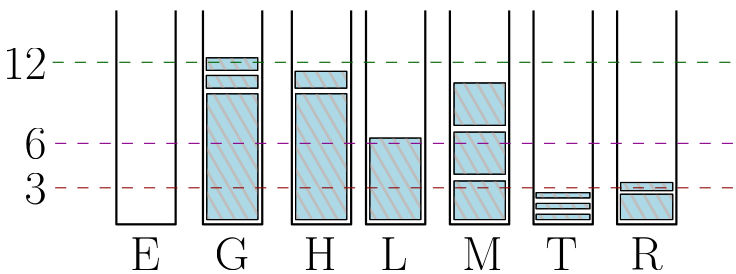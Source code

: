 <?xml version="1.0"?>
<!DOCTYPE ipe SYSTEM "ipe.dtd">
<ipe version="70107" creator="Ipe 7.1.10">
<info created="D:20140623024308" modified="D:20160726054054"/>
<ipestyle name="basic">
<symbol name="arrow/arc(spx)">
<path stroke="sym-stroke" fill="sym-stroke" pen="sym-pen">
0 0 m
-1 0.333 l
-1 -0.333 l
h
</path>
</symbol>
<symbol name="arrow/farc(spx)">
<path stroke="sym-stroke" fill="white" pen="sym-pen">
0 0 m
-1 0.333 l
-1 -0.333 l
h
</path>
</symbol>
<symbol name="mark/circle(sx)" transformations="translations">
<path fill="sym-stroke">
0.6 0 0 0.6 0 0 e
0.4 0 0 0.4 0 0 e
</path>
</symbol>
<symbol name="mark/disk(sx)" transformations="translations">
<path fill="sym-stroke">
0.6 0 0 0.6 0 0 e
</path>
</symbol>
<symbol name="mark/fdisk(sfx)" transformations="translations">
<group>
<path fill="sym-fill">
0.5 0 0 0.5 0 0 e
</path>
<path fill="sym-stroke" fillrule="eofill">
0.6 0 0 0.6 0 0 e
0.4 0 0 0.4 0 0 e
</path>
</group>
</symbol>
<symbol name="mark/box(sx)" transformations="translations">
<path fill="sym-stroke" fillrule="eofill">
-0.6 -0.6 m
0.6 -0.6 l
0.6 0.6 l
-0.6 0.6 l
h
-0.4 -0.4 m
0.4 -0.4 l
0.4 0.4 l
-0.4 0.4 l
h
</path>
</symbol>
<symbol name="mark/square(sx)" transformations="translations">
<path fill="sym-stroke">
-0.6 -0.6 m
0.6 -0.6 l
0.6 0.6 l
-0.6 0.6 l
h
</path>
</symbol>
<symbol name="mark/fsquare(sfx)" transformations="translations">
<group>
<path fill="sym-fill">
-0.5 -0.5 m
0.5 -0.5 l
0.5 0.5 l
-0.5 0.5 l
h
</path>
<path fill="sym-stroke" fillrule="eofill">
-0.6 -0.6 m
0.6 -0.6 l
0.6 0.6 l
-0.6 0.6 l
h
-0.4 -0.4 m
0.4 -0.4 l
0.4 0.4 l
-0.4 0.4 l
h
</path>
</group>
</symbol>
<symbol name="mark/cross(sx)" transformations="translations">
<group>
<path fill="sym-stroke">
-0.43 -0.57 m
0.57 0.43 l
0.43 0.57 l
-0.57 -0.43 l
h
</path>
<path fill="sym-stroke">
-0.43 0.57 m
0.57 -0.43 l
0.43 -0.57 l
-0.57 0.43 l
h
</path>
</group>
</symbol>
<symbol name="arrow/fnormal(spx)">
<path stroke="sym-stroke" fill="white" pen="sym-pen">
0 0 m
-1 0.333 l
-1 -0.333 l
h
</path>
</symbol>
<symbol name="arrow/pointed(spx)">
<path stroke="sym-stroke" fill="sym-stroke" pen="sym-pen">
0 0 m
-1 0.333 l
-0.8 0 l
-1 -0.333 l
h
</path>
</symbol>
<symbol name="arrow/fpointed(spx)">
<path stroke="sym-stroke" fill="white" pen="sym-pen">
0 0 m
-1 0.333 l
-0.8 0 l
-1 -0.333 l
h
</path>
</symbol>
<symbol name="arrow/linear(spx)">
<path stroke="sym-stroke" pen="sym-pen">
-1 0.333 m
0 0 l
-1 -0.333 l
</path>
</symbol>
<symbol name="arrow/fdouble(spx)">
<path stroke="sym-stroke" fill="white" pen="sym-pen">
0 0 m
-1 0.333 l
-1 -0.333 l
h
-1 0 m
-2 0.333 l
-2 -0.333 l
h
</path>
</symbol>
<symbol name="arrow/double(spx)">
<path stroke="sym-stroke" fill="sym-stroke" pen="sym-pen">
0 0 m
-1 0.333 l
-1 -0.333 l
h
-1 0 m
-2 0.333 l
-2 -0.333 l
h
</path>
</symbol>
<pen name="heavier" value="0.8"/>
<pen name="fat" value="1.2"/>
<pen name="ultrafat" value="2"/>
<symbolsize name="large" value="5"/>
<symbolsize name="small" value="2"/>
<symbolsize name="tiny" value="1.1"/>
<arrowsize name="large" value="10"/>
<arrowsize name="small" value="5"/>
<arrowsize name="tiny" value="3"/>
<color name="red" value="1 0 0"/>
<color name="green" value="0 1 0"/>
<color name="blue" value="0 0 1"/>
<color name="yellow" value="1 1 0"/>
<color name="orange" value="1 0.647 0"/>
<color name="gold" value="1 0.843 0"/>
<color name="purple" value="0.627 0.125 0.941"/>
<color name="gray" value="0.745"/>
<color name="brown" value="0.647 0.165 0.165"/>
<color name="navy" value="0 0 0.502"/>
<color name="pink" value="1 0.753 0.796"/>
<color name="seagreen" value="0.18 0.545 0.341"/>
<color name="turquoise" value="0.251 0.878 0.816"/>
<color name="violet" value="0.933 0.51 0.933"/>
<color name="darkblue" value="0 0 0.545"/>
<color name="darkcyan" value="0 0.545 0.545"/>
<color name="darkgray" value="0.663"/>
<color name="darkgreen" value="0 0.392 0"/>
<color name="darkmagenta" value="0.545 0 0.545"/>
<color name="darkorange" value="1 0.549 0"/>
<color name="darkred" value="0.545 0 0"/>
<color name="lightblue" value="0.678 0.847 0.902"/>
<color name="lightcyan" value="0.878 1 1"/>
<color name="lightgray" value="0.827"/>
<color name="lightgreen" value="0.565 0.933 0.565"/>
<color name="lightyellow" value="1 1 0.878"/>
<dashstyle name="dashed" value="[4] 0"/>
<dashstyle name="dotted" value="[1 3] 0"/>
<dashstyle name="dash dotted" value="[4 2 1 2] 0"/>
<dashstyle name="dash dot dotted" value="[4 2 1 2 1 2] 0"/>
<textsize name="large" value="\large"/>
<textsize name="small" value="\small"/>
<textsize name="tiny" value="\tiny"/>
<textsize name="Large" value="\Large"/>
<textsize name="LARGE" value="\LARGE"/>
<textsize name="huge" value="\huge"/>
<textsize name="Huge" value="\Huge"/>
<textsize name="footnote" value="\footnotesize"/>
<textstyle name="center" begin="\begin{center}" end="\end{center}"/>
<textstyle name="itemize" begin="\begin{itemize}" end="\end{itemize}"/>
<textstyle name="item" begin="\begin{itemize}\item{}" end="\end{itemize}"/>
<gridsize name="4 pts" value="4"/>
<gridsize name="8 pts (~3 mm)" value="8"/>
<gridsize name="16 pts (~6 mm)" value="16"/>
<gridsize name="32 pts (~12 mm)" value="32"/>
<gridsize name="10 pts (~3.5 mm)" value="10"/>
<gridsize name="20 pts (~7 mm)" value="20"/>
<gridsize name="14 pts (~5 mm)" value="14"/>
<gridsize name="28 pts (~10 mm)" value="28"/>
<gridsize name="56 pts (~20 mm)" value="56"/>
<anglesize name="90 deg" value="90"/>
<anglesize name="60 deg" value="60"/>
<anglesize name="45 deg" value="45"/>
<anglesize name="30 deg" value="30"/>
<anglesize name="22.5 deg" value="22.5"/>
<tiling name="falling" angle="-60" step="4" width="1"/>
<tiling name="rising" angle="30" step="4" width="1"/>
</ipestyle>
<page>
<layer name="alpha"/>
<layer name="fonts"/>
<layer name="beta"/>
<layer name="gamma"/>
<layer name="delta"/>
<layer name="shades_of_gray"/>
<view layers="fonts beta gamma delta shades_of_gray" active="delta"/>
<path layer="shades_of_gray" matrix="0.333471 0 0 0.548246 90.6579 324.97" stroke="black" fill="white" pen="heavier">
64 720 m
64 576 l
128 576 l
128 720 l
h
</path>
<path layer="gamma" matrix="0.333471 0 0 0.548246 58.6579 324.97" stroke="black" fill="white" pen="heavier">
64 720 m
64 576 l
128 576 l
128 720 l
h
</path>
<path layer="delta" matrix="0.734565 0 0 1 56.966 0.147806" stroke="black" fill="lightblue">
33.2038 687.603 m
33.2038 642.294 l
58.2683 642.294 l
58.2683 687.603 l
h
</path>
<path matrix="0.739076 0 0 1.02811 56.3285 -19.2167" stroke="black" fill="lightblue">
33.6691 694.119 m
33.6691 689.585 l
58.8263 689.585 l
58.8263 694.119 l
h
</path>
<path matrix="0.734565 0 0 1 56.4939 6.59981" stroke="black" fill="lightblue">
33.6691 694.119 m
33.6691 689.585 l
58.8263 689.585 l
58.8263 694.119 l
h
</path>
<path layer="gamma" matrix="0.333471 0 0 0.548246 207.748 324.97" stroke="black" fill="white" pen="heavier">
64 720 m
64 576 l
128 576 l
128 720 l
h
</path>
<path matrix="0.333471 0 0 0.548246 27.483 324.97" stroke="black" fill="white" pen="heavier">
64 720 m
64 576 l
128 576 l
128 720 l
h
</path>
<text layer="fonts" matrix="0.734565 0 0 1 54.5925 -0.395355" transformations="translations" pos="40.2732 624.621" stroke="black" type="label" width="12.503" height="11.761" depth="0" valign="baseline" size="LARGE">G</text>
<path layer="alpha" stroke="black" fill="white">
23.6501 693.563 m
23.6501 693.563 l
23.6501 693.563 l
23.6501 693.563 l
h
</path>
<path layer="gamma" matrix="0.333471 0 0 0.548246 147.554 324.97" stroke="black" fill="white" pen="heavier">
64 720 m
64 576 l
128 576 l
128 720 l
h
</path>
<path matrix="0.734565 0 0 1 2.4939 -0.29283" stroke="black" fill="white" pen="heavier">
185.414 720 m
185.414 641.053 l
214.468 641.053 l
214.468 720 l
214.468 720 m
185.414 720 l
</path>
<path layer="delta" matrix="0.729569 0 0 6.47232 115.51 -3820.74" stroke="black" fill="lightblue">
33.6691 694.119 m
33.6691 689.585 l
58.8263 689.585 l
58.8263 694.119 l
h
</path>
<text layer="fonts" matrix="1 0 0 1 2.62791 -1.72541" transformations="translations" pos="13.1512 665.886" stroke="black" type="label" width="7.895" height="11.097" depth="0" valign="baseline" size="LARGE">6</text>
<text matrix="1 0 0 1 -6.45791 -6.36497" transformations="translations" pos="14.3913 699.475" stroke="black" type="label" width="15.791" height="11.097" depth="0" valign="baseline" size="LARGE">12</text>
<path layer="gamma" matrix="0.333471 0 0 0.548246 177.658 324.97" stroke="black" fill="white" pen="heavier">
64 720 m
64 576 l
128 576 l
128 720 l
h
</path>
<text layer="fonts" matrix="0.734565 0 0 1 143.692 -0.395355" transformations="translations" pos="40.2732 624.621" stroke="black" type="label" width="14.634" height="11.761" depth="0" valign="baseline" size="LARGE">M</text>
<text matrix="0.734565 0 0 1 114.192 -0.395355" transformations="translations" pos="40.2732 624.621" stroke="black" type="label" width="9.915" height="11.761" depth="0" valign="baseline" size="LARGE">L</text>
<text matrix="0.734565 0 0 1 173.692 -0.395355" transformations="translations" pos="40.2732 624.621" stroke="black" type="label" width="11.493" height="11.761" depth="0" valign="baseline" size="LARGE">T</text>
<path layer="beta" matrix="1.18458 0 0 0.518386 -5.08043 345.964" fill="white">
27.5239 724.086 m
27.5239 717.241 l
233.448 717.241 l
233.448 724.086 l
h
</path>
<text layer="fonts" matrix="0.734565 0 0 1 204.192 -0.395355" transformations="translations" pos="40.2732 624.621" stroke="black" type="label" width="11.714" height="11.761" depth="0" valign="baseline" size="LARGE">R</text>
<text matrix="0.734565 0 0 1 24.192 -0.395355" transformations="translations" pos="40.2732 624.621" stroke="black" type="label" width="10.815" height="11.761" depth="0" valign="baseline" size="LARGE">E</text>
<path layer="alpha" matrix="0.734565 0 0 1 160.766 -2.32714" stroke="black" fill="darkgray" tiling="falling">
442.541 645.955 m
442.541 644.054 l
468.868 644.054 l
468.868 645.955 l
h
</path>
<path matrix="0.748035 0 0 3.24516 461.026 -1592.69" stroke="black" fill="darkgray" tiling="falling">
33.6691 694.119 m
33.6691 689.585 l
58.8263 689.585 l
58.8263 694.119 l
h
</path>
<path matrix="0.734565 0 0 1 190.766 -2.32714" stroke="black" fill="darkgray" tiling="falling">
442.541 645.955 m
442.541 644.054 l
468.868 644.054 l
468.868 645.955 l
h
</path>
<path matrix="0.734565 0 0 1 190.766 0.63908" stroke="black" fill="darkgray" tiling="falling">
442.541 645.955 m
442.541 644.054 l
468.868 644.054 l
468.868 645.955 l
h
</path>
<path matrix="0.758488 0 0 3.51321 490.282 -1774.85" stroke="black" fill="darkgray" tiling="falling">
33.6691 694.119 m
33.6691 689.585 l
58.8263 689.585 l
58.8263 694.119 l
h
</path>
<path matrix="0.734565 0 0 1 8.966 0.64268" stroke="black" fill="darkgray" tiling="falling">
33.2038 687.603 m
33.2038 642.294 l
58.2683 642.294 l
58.2683 687.603 l
h
</path>
<path matrix="0.722938 0 0 6.34625 41.9997 -3705.8" stroke="black" fill="darkgray" tiling="falling">
33.6691 694.119 m
33.6691 689.585 l
58.8263 689.585 l
58.8263 694.119 l
h
</path>
<path matrix="0.734565 0 0 1.17266 102.234 -111.555" stroke="black" fill="darkgray" tiling="falling">
33.2038 687.603 m
33.2038 642.294 l
58.2683 642.294 l
58.2683 687.603 l
h
</path>
<path matrix="0.734565 0 0 1 8.49391 6" stroke="black" fill="lightblue">
33.6691 694.119 m
33.6691 689.585 l
58.8263 689.585 l
58.8263 694.119 l
h
</path>
<path matrix="0.734565 0 0 1 8.49391 6" stroke="black" fill="darkgray" tiling="falling">
33.6691 694.119 m
33.6691 689.585 l
58.8263 689.585 l
58.8263 694.119 l
h
</path>
<path matrix="0.734565 0 0 1 8.49391 6" stroke="black" fill="darkgray" tiling="falling">
33.6691 694.119 m
33.6691 689.585 l
58.8263 689.585 l
58.8263 694.119 l
h
</path>
<path matrix="0.729569 0 0 2.52031 161.83 -1095.13" stroke="black" fill="darkgray" tiling="falling">
33.6691 694.119 m
33.6691 689.585 l
58.8263 689.585 l
58.8263 694.119 l
h
</path>
<path matrix="0.729393 0 0 2.74895 161.84 -1239.56" stroke="black" fill="darkgray" tiling="falling">
33.6691 694.119 m
33.6691 689.585 l
58.8263 689.585 l
58.8263 694.119 l
h
</path>
<path matrix="0.729549 0 0 2.76893 161.831 -1239.97" stroke="black" fill="darkgray" tiling="falling">
33.6691 694.119 m
33.6691 689.585 l
58.8263 689.585 l
58.8263 694.119 l
h
</path>
<path matrix="0.734565 0 0 1 8.49391 0" stroke="black" fill="darkgray" tiling="falling">
33.6691 694.119 m
33.6691 689.585 l
58.8263 689.585 l
58.8263 694.119 l
h
</path>
<path matrix="0.734565 0 0 1 101.738 6.34997" stroke="black" fill="darkgray" tiling="falling">
33.6691 694.119 m
33.6691 689.585 l
58.8263 689.585 l
58.8263 694.119 l
h
</path>
<path matrix="0.729569 0 0 5.83831 131.757 -3383.55" stroke="black" fill="darkgray" tiling="falling">
33.6691 694.119 m
33.6691 689.585 l
58.8263 689.585 l
58.8263 694.119 l
h
</path>
<path matrix="0.729569 0 0 3.6174 71.83 -1808.43" stroke="black" fill="darkgray" tiling="falling">
33.6691 694.119 m
33.6691 689.585 l
58.8263 689.585 l
58.8263 694.119 l
h
</path>
<path matrix="0.736776 0 0 3.11299 221.77 -1504.84" stroke="black" fill="darkgray" tiling="falling">
33.6691 694.119 m
33.6691 689.585 l
58.8263 689.585 l
58.8263 694.119 l
h
</path>
<path matrix="0.734565 0 0 1 221.9 -32.7301" stroke="black" fill="darkgray" tiling="falling">
33.6691 694.119 m
33.6691 689.585 l
58.8263 689.585 l
58.8263 694.119 l
h
</path>
<path matrix="0.737136 0 0 4.89435 311.363 -2733.48" stroke="black" fill="darkgray" tiling="falling">
33.6691 694.119 m
33.6691 689.585 l
58.8263 689.585 l
58.8263 694.119 l
h
</path>
<path matrix="0.734565 0 0 1 70.5801 17.8527" stroke="black" fill="darkgray" tiling="falling">
442.541 645.955 m
442.541 644.054 l
468.868 644.054 l
468.868 645.955 l
h
</path>
<path matrix="0.734565 0 0 1 70.5801 14.3426" stroke="black" fill="darkgray" tiling="falling">
442.541 645.955 m
442.541 644.054 l
468.868 644.054 l
468.868 645.955 l
h
</path>
<path matrix="0.734565 0 0 1 70.5801 11.1247" stroke="black" fill="darkgray" tiling="falling">
442.541 645.955 m
442.541 644.054 l
468.868 644.054 l
468.868 645.955 l
h
</path>
<path matrix="0.734565 0 0 1 70.5801 7.76019" stroke="black" fill="darkgray" tiling="falling">
442.541 645.955 m
442.541 644.054 l
468.868 644.054 l
468.868 645.955 l
h
</path>
<path matrix="0.734565 0 0 1 70.5801 4.54192" stroke="black" fill="darkgray" tiling="falling">
442.541 645.955 m
442.541 644.054 l
468.868 644.054 l
468.868 645.955 l
h
</path>
<path matrix="0.734565 0 0 1 70.5801 1.03135" stroke="black" fill="darkgray" tiling="falling">
442.541 645.955 m
442.541 644.054 l
468.868 644.054 l
468.868 645.955 l
h
</path>
<path matrix="0.734565 0 0 1 70.5801 -2.33227" stroke="black" fill="darkgray" tiling="falling">
442.541 645.955 m
442.541 644.054 l
468.868 644.054 l
468.868 645.955 l
h
</path>
<path matrix="0.734565 0 0 1 130.766 -2.32714" stroke="black" fill="darkgray" tiling="falling">
442.541 645.955 m
442.541 644.054 l
468.868 644.054 l
468.868 645.955 l
h
</path>
<path matrix="0.734565 0 0 1 130.766 0.63908" stroke="black" fill="darkgray" tiling="falling">
442.541 645.955 m
442.541 644.054 l
468.868 644.054 l
468.868 645.955 l
h
</path>
<path matrix="0.748235 0 0 3.52453 430.885 -1782.66" stroke="black" fill="darkgray" tiling="falling">
33.6691 694.119 m
33.6691 689.585 l
58.8263 689.585 l
58.8263 694.119 l
h
</path>
<path matrix="0.729569 0 0 2.52031 71.83 -1095.13" stroke="black" fill="darkgray" tiling="falling">
33.6691 694.119 m
33.6691 689.585 l
58.8263 689.585 l
58.8263 694.119 l
h
</path>
<path matrix="0.729569 0 0 3.13943 71.83 -1508.82" stroke="black" fill="darkgray" tiling="falling">
33.6691 694.119 m
33.6691 689.585 l
58.8263 689.585 l
58.8263 694.119 l
h
</path>
<path matrix="0.729569 0 0 5.83831 41.7569 -3383.55" stroke="black" fill="darkgray" tiling="falling">
33.6691 694.119 m
33.6691 689.585 l
58.8263 689.585 l
58.8263 694.119 l
h
</path>
<path matrix="0.734565 0 0 1 -109.128 4.78086" stroke="black" fill="darkgray" tiling="falling">
442.541 645.955 m
442.541 644.054 l
468.868 644.054 l
468.868 645.955 l
h
</path>
<path matrix="0.734565 0 0 1 -109.128 1.27029" stroke="black" fill="darkgray" tiling="falling">
442.541 645.955 m
442.541 644.054 l
468.868 644.054 l
468.868 645.955 l
h
</path>
<path matrix="0.734565 0 0 1 -109.128 -2.09333" stroke="black" fill="darkgray" tiling="falling">
442.541 645.955 m
442.541 644.054 l
468.868 644.054 l
468.868 645.955 l
h
</path>
<path matrix="0.729549 0 0 2.76893 71.8312 -1237.97" stroke="black" fill="darkgray" tiling="falling">
33.6691 694.119 m
33.6691 689.585 l
58.8263 689.585 l
58.8263 694.119 l
h
</path>
<path matrix="0.736776 0 0 3.11299 251.77 -1504.84" stroke="black" fill="darkgray" tiling="falling">
33.6691 694.119 m
33.6691 689.585 l
58.8263 689.585 l
58.8263 694.119 l
h
</path>
<path matrix="0.734565 0 0 1 251.9 -32.7301" stroke="black" fill="darkgray" tiling="falling">
33.6691 694.119 m
33.6691 689.585 l
58.8263 689.585 l
58.8263 694.119 l
h
</path>
<path matrix="0.737136 0 0 4.89435 341.489 -2733.29" stroke="black" fill="darkgray" tiling="falling">
33.6691 694.119 m
33.6691 689.585 l
58.8263 689.585 l
58.8263 694.119 l
h
</path>
<path matrix="0.734565 0 0 1 190.58 20.5527" stroke="black" fill="darkgray" tiling="falling">
442.541 645.955 m
442.541 644.054 l
468.868 644.054 l
468.868 645.955 l
h
</path>
<path matrix="0.734565 0 0 1 8.49391 0" stroke="black" fill="darkgray" tiling="falling">
33.6691 694.119 m
33.6691 689.585 l
58.8263 689.585 l
58.8263 694.119 l
h
</path>
<group layer="delta" matrix="1.00648 0 0 1.21586 -17.2073 -137.563">
<path matrix="0.729569 0 0 2.52031 161.83 -1096.42" stroke="black" fill="lightblue">
33.6691 694.119 m
33.6691 689.585 l
58.8263 689.585 l
58.8263 694.119 l
h
</path>
<path matrix="0.729393 0 0 2.74895 161.84 -1240.66" stroke="black" fill="lightblue">
33.6691 694.119 m
33.6691 689.585 l
58.8263 689.585 l
58.8263 694.119 l
h
</path>
<path matrix="0.729549 0 0 2.76893 161.831 -1239.97" stroke="black" fill="lightblue">
33.6691 694.119 m
33.6691 689.585 l
58.8263 689.585 l
58.8263 694.119 l
h
</path>
</group>
<group matrix="1 0 0 1 -16 1.44295">
<path matrix="0.734565 0 0 1 -109.128 4.78086" stroke="black" fill="lightblue">
442.541 645.955 m
442.541 644.054 l
468.868 644.054 l
468.868 645.955 l
h
</path>
<path matrix="0.734565 0 0 1 -109.128 0.87986" stroke="black" fill="lightblue">
442.541 645.955 m
442.541 644.054 l
468.868 644.054 l
468.868 645.955 l
h
</path>
<path matrix="0.734565 0 0 1 -109.128 -3.02114" stroke="black" fill="lightblue">
442.541 645.955 m
442.541 644.054 l
468.868 644.054 l
468.868 645.955 l
h
</path>
</group>
<group matrix="1.01518 0 0 0.646313 -20.0257 228.355">
<path matrix="0.736776 0 0 3.11299 221.77 -1505.93" stroke="black" fill="lightblue">
33.6691 694.119 m
33.6691 689.585 l
58.8263 689.585 l
58.8263 694.119 l
h
</path>
<path matrix="0.734565 0 0 1 221.9 -32.7301" stroke="black" fill="lightblue">
33.6691 694.119 m
33.6691 689.585 l
58.8263 689.585 l
58.8263 694.119 l
h
</path>
</group>
<path layer="shades_of_gray" matrix="0.729569 0 0 6.47232 115.51 -3820.74" stroke="black" fill="gray" fillrule="wind" tiling="falling">
33.6691 694.119 m
33.6691 689.585 l
58.8263 689.585 l
58.8263 694.119 l
h
</path>
<path matrix="0.734218 0 0 0.99937 56.9862 0.586405" stroke="black" fill="gray" fillrule="wind" tiling="falling">
33.2038 687.603 m
33.2038 642.294 l
58.2683 642.294 l
58.2683 687.603 l
h
</path>
<path matrix="0.734565 0 0 1 56.4939 0.199806" stroke="black" fill="gray" fillrule="wind" tiling="falling">
33.6691 694.119 m
33.6691 689.585 l
58.8263 689.585 l
58.8263 694.119 l
h
</path>
<path matrix="0.734295 0 0 3.06435 145.671 -1470.65" stroke="black" fill="gray" fillrule="wind" tiling="falling">
33.6691 694.119 m
33.6691 689.585 l
58.8263 689.585 l
58.8263 694.119 l
h
</path>
<path matrix="0.734118 0 0 3.34235 145.681 -1646.03" stroke="black" fill="gray" fillrule="wind" tiling="falling">
33.6691 694.119 m
33.6691 689.585 l
58.8263 689.585 l
58.8263 694.119 l
h
</path>
<path matrix="0.734275 0 0 3.36664 145.672 -1645.2" stroke="black" fill="gray" fillrule="wind" tiling="falling">
33.6691 694.119 m
33.6691 689.585 l
58.8263 689.585 l
58.8263 694.119 l
h
</path>
<path matrix="0.734565 0 0 1 -125.128 6.22381" stroke="black" fill="gray" fillrule="wind" tiling="falling">
442.541 645.955 m
442.541 644.054 l
468.868 644.054 l
468.868 645.955 l
h
</path>
<path matrix="0.734565 0 0 1 -125.128 2.32281" stroke="black" fill="gray" fillrule="wind" tiling="falling">
442.541 645.955 m
442.541 644.054 l
468.868 644.054 l
468.868 645.955 l
h
</path>
<path matrix="0.734565 0 0 1 -125.128 -1.57819" stroke="black" fill="gray" fillrule="wind" tiling="falling">
442.541 645.955 m
442.541 644.054 l
468.868 644.054 l
468.868 645.955 l
h
</path>
<path matrix="0.747964 0 0 2.01197 205.112 -744.951" stroke="black" fill="gray" fillrule="wind" tiling="falling">
33.6691 694.119 m
33.6691 689.585 l
58.8263 689.585 l
58.8263 694.119 l
h
</path>
<path matrix="0.745719 0 0 0.646313 205.244 207.201" stroke="black" fill="gray" fillrule="wind" tiling="falling">
33.6691 694.119 m
33.6691 689.585 l
58.8263 689.585 l
58.8263 694.119 l
h
</path>
<path layer="alpha" matrix="0.734565 0 0 1 8.49391 0.199806" stroke="black" fill="gray" fillrule="wind" tiling="falling">
33.6691 694.119 m
33.6691 689.585 l
58.8263 689.585 l
58.8263 694.119 l
h
</path>
<path layer="shades_of_gray" matrix="0.734565 0 0 1 56.4939 6.59981" stroke="black" fill="gray" tiling="falling">
33.6691 694.119 m
33.6691 689.585 l
58.8263 689.585 l
58.8263 694.119 l
h
</path>
<path layer="beta" matrix="0.426375 0 0 3.49163 17.4698 -1647.28" stroke="darkgreen" dash="dashed">
592 672 m
16 672 l
16 672 l
16 672 l
16 672 l
</path>
<path layer="shades_of_gray" matrix="0.734565 0 0 1 88.966 0.147806" stroke="black" fill="lightblue">
33.2038 687.603 m
33.2038 642.294 l
58.2683 642.294 l
58.2683 687.603 l
h
</path>
<path matrix="0.740464 0 0 1.34485 88.2469 -237.636" stroke="black" fill="lightblue">
33.6691 694.119 m
33.6691 689.585 l
58.8263 689.585 l
58.8263 694.119 l
h
</path>
<text matrix="0.734565 0 0 1 86.5925 -0.395355" transformations="translations" pos="40.2732 624.621" stroke="black" type="label" width="11.936" height="11.761" depth="0" valign="baseline" size="LARGE">H</text>
<path matrix="0.734565 0 0 1 88.966 0.181806" stroke="black" fill="gray" fillrule="wind" tiling="falling">
33.2038 687.603 m
33.2038 642.294 l
58.2683 642.294 l
58.2683 687.603 l
h
</path>
<path matrix="0.734565 0 0 1.32838 88.4939 -226.234" stroke="black" fill="gray" fillrule="wind" tiling="falling">
33.6691 694.119 m
33.6691 689.585 l
58.8263 689.585 l
58.8263 694.119 l
h
</path>
<path matrix="0.427725 0 0 -0.126465 17.5753 738.9" stroke="darkred" dash="dashed">
592 672 m
16 672 l
16 672 l
16 672 l
16 672 l
</path>
<text matrix="1 0 0 1 2.62791 -18.0254" transformations="translations" pos="13.1512 665.886" stroke="black" type="label" width="7.895" height="11.097" depth="0" valign="baseline" size="LARGE">3</text>
<path layer="beta" matrix="0.427725 0 0 -0.126465 17.5753 754.9" stroke="darkmagenta" dash="dashed">
592 672 m
16 672 l
16 672 l
16 672 l
16 672 l
</path>
</page>
</ipe>

